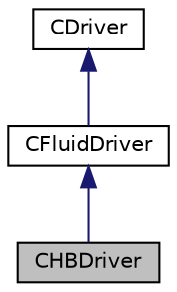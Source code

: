 digraph "CHBDriver"
{
 // LATEX_PDF_SIZE
  edge [fontname="Helvetica",fontsize="10",labelfontname="Helvetica",labelfontsize="10"];
  node [fontname="Helvetica",fontsize="10",shape=record];
  Node1 [label="CHBDriver",height=0.2,width=0.4,color="black", fillcolor="grey75", style="filled", fontcolor="black",tooltip="Class for driving an iteration of Harmonic Balance (HB) method problem using multiple time zones."];
  Node2 -> Node1 [dir="back",color="midnightblue",fontsize="10",style="solid",fontname="Helvetica"];
  Node2 [label="CFluidDriver",height=0.2,width=0.4,color="black", fillcolor="white", style="filled",URL="$classCFluidDriver.html",tooltip="Class for driving an iteration of the physics within multiple zones."];
  Node3 -> Node2 [dir="back",color="midnightblue",fontsize="10",style="solid",fontname="Helvetica"];
  Node3 [label="CDriver",height=0.2,width=0.4,color="black", fillcolor="white", style="filled",URL="$classCDriver.html",tooltip="Parent class for driving an iteration of a single or multi-zone problem."];
}
